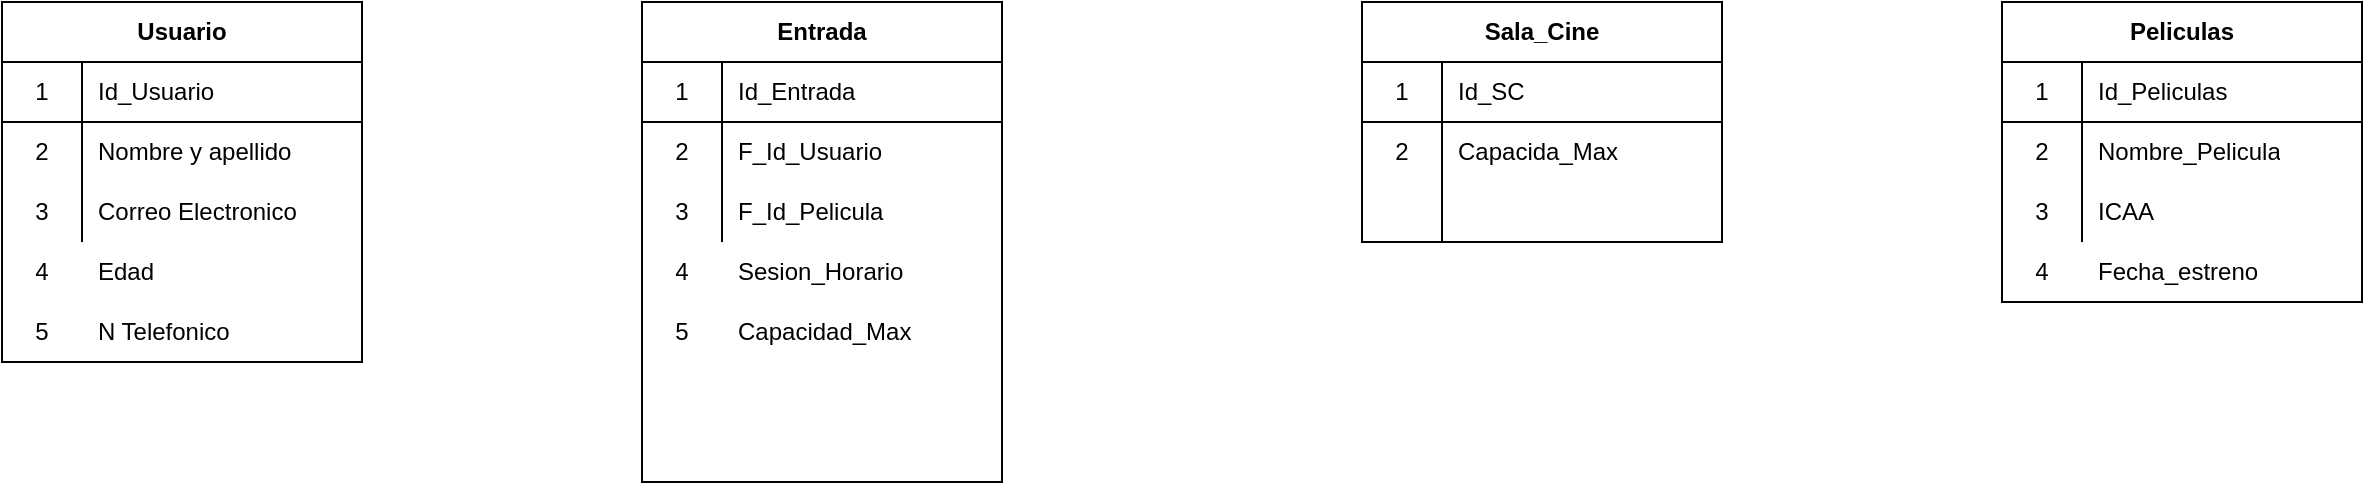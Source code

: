 <mxfile version="14.2.6" type="github">
  <diagram id="C5RBs43oDa-KdzZeNtuy" name="Page-1">
    <mxGraphModel dx="2249" dy="791" grid="1" gridSize="10" guides="1" tooltips="1" connect="1" arrows="1" fold="1" page="1" pageScale="1" pageWidth="827" pageHeight="1169" math="0" shadow="0">
      <root>
        <mxCell id="WIyWlLk6GJQsqaUBKTNV-0" />
        <mxCell id="WIyWlLk6GJQsqaUBKTNV-1" parent="WIyWlLk6GJQsqaUBKTNV-0" />
        <mxCell id="OkiWoQopOx5-v4XApyoQ-30" value="" style="group" vertex="1" connectable="0" parent="WIyWlLk6GJQsqaUBKTNV-1">
          <mxGeometry x="400" y="120" width="180" height="150" as="geometry" />
        </mxCell>
        <mxCell id="OkiWoQopOx5-v4XApyoQ-18" value="&lt;div&gt;Peliculas&lt;/div&gt;" style="shape=table;html=1;whiteSpace=wrap;startSize=30;container=1;collapsible=0;childLayout=tableLayout;fixedRows=1;rowLines=0;fontStyle=1;align=center;" vertex="1" parent="OkiWoQopOx5-v4XApyoQ-30">
          <mxGeometry width="180" height="150" as="geometry" />
        </mxCell>
        <mxCell id="OkiWoQopOx5-v4XApyoQ-19" value="" style="shape=partialRectangle;html=1;whiteSpace=wrap;collapsible=0;dropTarget=0;pointerEvents=0;fillColor=none;top=0;left=0;bottom=1;right=0;points=[[0,0.5],[1,0.5]];portConstraint=eastwest;" vertex="1" parent="OkiWoQopOx5-v4XApyoQ-18">
          <mxGeometry y="30" width="180" height="30" as="geometry" />
        </mxCell>
        <mxCell id="OkiWoQopOx5-v4XApyoQ-20" value="1" style="shape=partialRectangle;html=1;whiteSpace=wrap;connectable=0;fillColor=none;top=0;left=0;bottom=0;right=0;overflow=hidden;" vertex="1" parent="OkiWoQopOx5-v4XApyoQ-19">
          <mxGeometry width="40" height="30" as="geometry" />
        </mxCell>
        <mxCell id="OkiWoQopOx5-v4XApyoQ-21" value="&lt;div&gt;Id_Peliculas&lt;/div&gt;" style="shape=partialRectangle;html=1;whiteSpace=wrap;connectable=0;fillColor=none;top=0;left=0;bottom=0;right=0;align=left;spacingLeft=6;overflow=hidden;" vertex="1" parent="OkiWoQopOx5-v4XApyoQ-19">
          <mxGeometry x="40" width="140" height="30" as="geometry" />
        </mxCell>
        <mxCell id="OkiWoQopOx5-v4XApyoQ-22" value="" style="shape=partialRectangle;html=1;whiteSpace=wrap;collapsible=0;dropTarget=0;pointerEvents=0;fillColor=none;top=0;left=0;bottom=0;right=0;points=[[0,0.5],[1,0.5]];portConstraint=eastwest;" vertex="1" parent="OkiWoQopOx5-v4XApyoQ-18">
          <mxGeometry y="60" width="180" height="30" as="geometry" />
        </mxCell>
        <mxCell id="OkiWoQopOx5-v4XApyoQ-23" value="2" style="shape=partialRectangle;html=1;whiteSpace=wrap;connectable=0;fillColor=none;top=0;left=0;bottom=0;right=0;overflow=hidden;" vertex="1" parent="OkiWoQopOx5-v4XApyoQ-22">
          <mxGeometry width="40" height="30" as="geometry" />
        </mxCell>
        <mxCell id="OkiWoQopOx5-v4XApyoQ-24" value="Nombre_Pelicula" style="shape=partialRectangle;html=1;whiteSpace=wrap;connectable=0;fillColor=none;top=0;left=0;bottom=0;right=0;align=left;spacingLeft=6;overflow=hidden;" vertex="1" parent="OkiWoQopOx5-v4XApyoQ-22">
          <mxGeometry x="40" width="140" height="30" as="geometry" />
        </mxCell>
        <mxCell id="OkiWoQopOx5-v4XApyoQ-25" value="" style="shape=partialRectangle;html=1;whiteSpace=wrap;collapsible=0;dropTarget=0;pointerEvents=0;fillColor=none;top=0;left=0;bottom=0;right=0;points=[[0,0.5],[1,0.5]];portConstraint=eastwest;" vertex="1" parent="OkiWoQopOx5-v4XApyoQ-18">
          <mxGeometry y="90" width="180" height="30" as="geometry" />
        </mxCell>
        <mxCell id="OkiWoQopOx5-v4XApyoQ-26" value="3" style="shape=partialRectangle;html=1;whiteSpace=wrap;connectable=0;fillColor=none;top=0;left=0;bottom=0;right=0;overflow=hidden;" vertex="1" parent="OkiWoQopOx5-v4XApyoQ-25">
          <mxGeometry width="40" height="30" as="geometry" />
        </mxCell>
        <mxCell id="OkiWoQopOx5-v4XApyoQ-27" value="&lt;div&gt;ICAA &lt;br&gt;&lt;/div&gt;" style="shape=partialRectangle;html=1;whiteSpace=wrap;connectable=0;fillColor=none;top=0;left=0;bottom=0;right=0;align=left;spacingLeft=6;overflow=hidden;" vertex="1" parent="OkiWoQopOx5-v4XApyoQ-25">
          <mxGeometry x="40" width="140" height="30" as="geometry" />
        </mxCell>
        <mxCell id="OkiWoQopOx5-v4XApyoQ-28" value="&lt;div&gt;4&lt;/div&gt;" style="shape=partialRectangle;html=1;whiteSpace=wrap;connectable=0;fillColor=none;top=0;left=0;bottom=0;right=0;overflow=hidden;" vertex="1" parent="OkiWoQopOx5-v4XApyoQ-30">
          <mxGeometry y="120" width="40" height="30" as="geometry" />
        </mxCell>
        <mxCell id="OkiWoQopOx5-v4XApyoQ-29" value="Fecha_estreno" style="shape=partialRectangle;html=1;whiteSpace=wrap;connectable=0;fillColor=none;top=0;left=0;bottom=0;right=0;align=left;spacingLeft=6;overflow=hidden;" vertex="1" parent="OkiWoQopOx5-v4XApyoQ-30">
          <mxGeometry x="40" y="120" width="140" height="30" as="geometry" />
        </mxCell>
        <mxCell id="OkiWoQopOx5-v4XApyoQ-31" value="" style="group" vertex="1" connectable="0" parent="WIyWlLk6GJQsqaUBKTNV-1">
          <mxGeometry x="-600" y="120" width="180" height="200" as="geometry" />
        </mxCell>
        <mxCell id="OkiWoQopOx5-v4XApyoQ-17" value="" style="group" vertex="1" connectable="0" parent="OkiWoQopOx5-v4XApyoQ-31">
          <mxGeometry width="180" height="200" as="geometry" />
        </mxCell>
        <mxCell id="OkiWoQopOx5-v4XApyoQ-10" value="&lt;div&gt;4&lt;/div&gt;" style="shape=partialRectangle;html=1;whiteSpace=wrap;connectable=0;fillColor=none;top=0;left=0;bottom=0;right=0;overflow=hidden;" vertex="1" parent="OkiWoQopOx5-v4XApyoQ-17">
          <mxGeometry y="120" width="40" height="30" as="geometry" />
        </mxCell>
        <mxCell id="OkiWoQopOx5-v4XApyoQ-11" value="&lt;div&gt;Edad&lt;/div&gt;" style="shape=partialRectangle;html=1;whiteSpace=wrap;connectable=0;fillColor=none;top=0;left=0;bottom=0;right=0;align=left;spacingLeft=6;overflow=hidden;" vertex="1" parent="OkiWoQopOx5-v4XApyoQ-17">
          <mxGeometry x="40" y="120" width="140" height="30" as="geometry" />
        </mxCell>
        <mxCell id="OkiWoQopOx5-v4XApyoQ-15" value="&lt;div&gt;5&lt;/div&gt;" style="shape=partialRectangle;html=1;whiteSpace=wrap;connectable=0;fillColor=none;top=0;left=0;bottom=0;right=0;overflow=hidden;" vertex="1" parent="OkiWoQopOx5-v4XApyoQ-17">
          <mxGeometry y="150" width="40" height="30" as="geometry" />
        </mxCell>
        <mxCell id="OkiWoQopOx5-v4XApyoQ-16" value="N Telefonico" style="shape=partialRectangle;html=1;whiteSpace=wrap;connectable=0;fillColor=none;top=0;left=0;bottom=0;right=0;align=left;spacingLeft=6;overflow=hidden;" vertex="1" parent="OkiWoQopOx5-v4XApyoQ-17">
          <mxGeometry x="40" y="150" width="140" height="30" as="geometry" />
        </mxCell>
        <mxCell id="OkiWoQopOx5-v4XApyoQ-0" value="&lt;div&gt;Usuario&lt;/div&gt;" style="shape=table;html=1;whiteSpace=wrap;startSize=30;container=1;collapsible=0;childLayout=tableLayout;fixedRows=1;rowLines=0;fontStyle=1;align=center;" vertex="1" parent="OkiWoQopOx5-v4XApyoQ-31">
          <mxGeometry width="180" height="180" as="geometry" />
        </mxCell>
        <mxCell id="OkiWoQopOx5-v4XApyoQ-1" value="" style="shape=partialRectangle;html=1;whiteSpace=wrap;collapsible=0;dropTarget=0;pointerEvents=0;fillColor=none;top=0;left=0;bottom=1;right=0;points=[[0,0.5],[1,0.5]];portConstraint=eastwest;" vertex="1" parent="OkiWoQopOx5-v4XApyoQ-0">
          <mxGeometry y="30" width="180" height="30" as="geometry" />
        </mxCell>
        <mxCell id="OkiWoQopOx5-v4XApyoQ-2" value="1" style="shape=partialRectangle;html=1;whiteSpace=wrap;connectable=0;fillColor=none;top=0;left=0;bottom=0;right=0;overflow=hidden;" vertex="1" parent="OkiWoQopOx5-v4XApyoQ-1">
          <mxGeometry width="40" height="30" as="geometry" />
        </mxCell>
        <mxCell id="OkiWoQopOx5-v4XApyoQ-3" value="Id_Usuario" style="shape=partialRectangle;html=1;whiteSpace=wrap;connectable=0;fillColor=none;top=0;left=0;bottom=0;right=0;align=left;spacingLeft=6;overflow=hidden;" vertex="1" parent="OkiWoQopOx5-v4XApyoQ-1">
          <mxGeometry x="40" width="140" height="30" as="geometry" />
        </mxCell>
        <mxCell id="OkiWoQopOx5-v4XApyoQ-4" value="" style="shape=partialRectangle;html=1;whiteSpace=wrap;collapsible=0;dropTarget=0;pointerEvents=0;fillColor=none;top=0;left=0;bottom=0;right=0;points=[[0,0.5],[1,0.5]];portConstraint=eastwest;" vertex="1" parent="OkiWoQopOx5-v4XApyoQ-0">
          <mxGeometry y="60" width="180" height="30" as="geometry" />
        </mxCell>
        <mxCell id="OkiWoQopOx5-v4XApyoQ-5" value="2" style="shape=partialRectangle;html=1;whiteSpace=wrap;connectable=0;fillColor=none;top=0;left=0;bottom=0;right=0;overflow=hidden;" vertex="1" parent="OkiWoQopOx5-v4XApyoQ-4">
          <mxGeometry width="40" height="30" as="geometry" />
        </mxCell>
        <mxCell id="OkiWoQopOx5-v4XApyoQ-6" value="&lt;div&gt;Nombre y apellido&lt;br&gt;&lt;/div&gt;" style="shape=partialRectangle;html=1;whiteSpace=wrap;connectable=0;fillColor=none;top=0;left=0;bottom=0;right=0;align=left;spacingLeft=6;overflow=hidden;" vertex="1" parent="OkiWoQopOx5-v4XApyoQ-4">
          <mxGeometry x="40" width="140" height="30" as="geometry" />
        </mxCell>
        <mxCell id="OkiWoQopOx5-v4XApyoQ-7" value="" style="shape=partialRectangle;html=1;whiteSpace=wrap;collapsible=0;dropTarget=0;pointerEvents=0;fillColor=none;top=0;left=0;bottom=0;right=0;points=[[0,0.5],[1,0.5]];portConstraint=eastwest;" vertex="1" parent="OkiWoQopOx5-v4XApyoQ-0">
          <mxGeometry y="90" width="180" height="30" as="geometry" />
        </mxCell>
        <mxCell id="OkiWoQopOx5-v4XApyoQ-8" value="3" style="shape=partialRectangle;html=1;whiteSpace=wrap;connectable=0;fillColor=none;top=0;left=0;bottom=0;right=0;overflow=hidden;" vertex="1" parent="OkiWoQopOx5-v4XApyoQ-7">
          <mxGeometry width="40" height="30" as="geometry" />
        </mxCell>
        <mxCell id="OkiWoQopOx5-v4XApyoQ-9" value="&lt;div&gt;Correo Electronico&lt;/div&gt;" style="shape=partialRectangle;html=1;whiteSpace=wrap;connectable=0;fillColor=none;top=0;left=0;bottom=0;right=0;align=left;spacingLeft=6;overflow=hidden;" vertex="1" parent="OkiWoQopOx5-v4XApyoQ-7">
          <mxGeometry x="40" width="140" height="30" as="geometry" />
        </mxCell>
        <mxCell id="OkiWoQopOx5-v4XApyoQ-32" value="&lt;div&gt;Entrada&lt;/div&gt;" style="shape=table;html=1;whiteSpace=wrap;startSize=30;container=1;collapsible=0;childLayout=tableLayout;fixedRows=1;rowLines=0;fontStyle=1;align=center;" vertex="1" parent="WIyWlLk6GJQsqaUBKTNV-1">
          <mxGeometry x="-280" y="120" width="180" height="240" as="geometry" />
        </mxCell>
        <mxCell id="OkiWoQopOx5-v4XApyoQ-33" value="" style="shape=partialRectangle;html=1;whiteSpace=wrap;collapsible=0;dropTarget=0;pointerEvents=0;fillColor=none;top=0;left=0;bottom=1;right=0;points=[[0,0.5],[1,0.5]];portConstraint=eastwest;" vertex="1" parent="OkiWoQopOx5-v4XApyoQ-32">
          <mxGeometry y="30" width="180" height="30" as="geometry" />
        </mxCell>
        <mxCell id="OkiWoQopOx5-v4XApyoQ-34" value="1" style="shape=partialRectangle;html=1;whiteSpace=wrap;connectable=0;fillColor=none;top=0;left=0;bottom=0;right=0;overflow=hidden;" vertex="1" parent="OkiWoQopOx5-v4XApyoQ-33">
          <mxGeometry width="40" height="30" as="geometry" />
        </mxCell>
        <mxCell id="OkiWoQopOx5-v4XApyoQ-35" value="Id_Entrada" style="shape=partialRectangle;html=1;whiteSpace=wrap;connectable=0;fillColor=none;top=0;left=0;bottom=0;right=0;align=left;spacingLeft=6;overflow=hidden;" vertex="1" parent="OkiWoQopOx5-v4XApyoQ-33">
          <mxGeometry x="40" width="140" height="30" as="geometry" />
        </mxCell>
        <mxCell id="OkiWoQopOx5-v4XApyoQ-36" value="" style="shape=partialRectangle;html=1;whiteSpace=wrap;collapsible=0;dropTarget=0;pointerEvents=0;fillColor=none;top=0;left=0;bottom=0;right=0;points=[[0,0.5],[1,0.5]];portConstraint=eastwest;" vertex="1" parent="OkiWoQopOx5-v4XApyoQ-32">
          <mxGeometry y="60" width="180" height="30" as="geometry" />
        </mxCell>
        <mxCell id="OkiWoQopOx5-v4XApyoQ-37" value="2" style="shape=partialRectangle;html=1;whiteSpace=wrap;connectable=0;fillColor=none;top=0;left=0;bottom=0;right=0;overflow=hidden;" vertex="1" parent="OkiWoQopOx5-v4XApyoQ-36">
          <mxGeometry width="40" height="30" as="geometry" />
        </mxCell>
        <mxCell id="OkiWoQopOx5-v4XApyoQ-38" value="F_Id_Usuario" style="shape=partialRectangle;html=1;whiteSpace=wrap;connectable=0;fillColor=none;top=0;left=0;bottom=0;right=0;align=left;spacingLeft=6;overflow=hidden;" vertex="1" parent="OkiWoQopOx5-v4XApyoQ-36">
          <mxGeometry x="40" width="140" height="30" as="geometry" />
        </mxCell>
        <mxCell id="OkiWoQopOx5-v4XApyoQ-39" value="" style="shape=partialRectangle;html=1;whiteSpace=wrap;collapsible=0;dropTarget=0;pointerEvents=0;fillColor=none;top=0;left=0;bottom=0;right=0;points=[[0,0.5],[1,0.5]];portConstraint=eastwest;" vertex="1" parent="OkiWoQopOx5-v4XApyoQ-32">
          <mxGeometry y="90" width="180" height="30" as="geometry" />
        </mxCell>
        <mxCell id="OkiWoQopOx5-v4XApyoQ-40" value="3" style="shape=partialRectangle;html=1;whiteSpace=wrap;connectable=0;fillColor=none;top=0;left=0;bottom=0;right=0;overflow=hidden;" vertex="1" parent="OkiWoQopOx5-v4XApyoQ-39">
          <mxGeometry width="40" height="30" as="geometry" />
        </mxCell>
        <mxCell id="OkiWoQopOx5-v4XApyoQ-41" value="F_Id_Pelicula" style="shape=partialRectangle;html=1;whiteSpace=wrap;connectable=0;fillColor=none;top=0;left=0;bottom=0;right=0;align=left;spacingLeft=6;overflow=hidden;" vertex="1" parent="OkiWoQopOx5-v4XApyoQ-39">
          <mxGeometry x="40" width="140" height="30" as="geometry" />
        </mxCell>
        <mxCell id="OkiWoQopOx5-v4XApyoQ-44" value="Sala_Cine" style="shape=table;html=1;whiteSpace=wrap;startSize=30;container=1;collapsible=0;childLayout=tableLayout;fixedRows=1;rowLines=0;fontStyle=1;align=center;" vertex="1" parent="WIyWlLk6GJQsqaUBKTNV-1">
          <mxGeometry x="80" y="120" width="180" height="120" as="geometry" />
        </mxCell>
        <mxCell id="OkiWoQopOx5-v4XApyoQ-45" value="" style="shape=partialRectangle;html=1;whiteSpace=wrap;collapsible=0;dropTarget=0;pointerEvents=0;fillColor=none;top=0;left=0;bottom=1;right=0;points=[[0,0.5],[1,0.5]];portConstraint=eastwest;" vertex="1" parent="OkiWoQopOx5-v4XApyoQ-44">
          <mxGeometry y="30" width="180" height="30" as="geometry" />
        </mxCell>
        <mxCell id="OkiWoQopOx5-v4XApyoQ-46" value="1" style="shape=partialRectangle;html=1;whiteSpace=wrap;connectable=0;fillColor=none;top=0;left=0;bottom=0;right=0;overflow=hidden;" vertex="1" parent="OkiWoQopOx5-v4XApyoQ-45">
          <mxGeometry width="40" height="30" as="geometry" />
        </mxCell>
        <mxCell id="OkiWoQopOx5-v4XApyoQ-47" value="Id_SC" style="shape=partialRectangle;html=1;whiteSpace=wrap;connectable=0;fillColor=none;top=0;left=0;bottom=0;right=0;align=left;spacingLeft=6;overflow=hidden;" vertex="1" parent="OkiWoQopOx5-v4XApyoQ-45">
          <mxGeometry x="40" width="140" height="30" as="geometry" />
        </mxCell>
        <mxCell id="OkiWoQopOx5-v4XApyoQ-48" value="" style="shape=partialRectangle;html=1;whiteSpace=wrap;collapsible=0;dropTarget=0;pointerEvents=0;fillColor=none;top=0;left=0;bottom=0;right=0;points=[[0,0.5],[1,0.5]];portConstraint=eastwest;" vertex="1" parent="OkiWoQopOx5-v4XApyoQ-44">
          <mxGeometry y="60" width="180" height="30" as="geometry" />
        </mxCell>
        <mxCell id="OkiWoQopOx5-v4XApyoQ-49" value="2" style="shape=partialRectangle;html=1;whiteSpace=wrap;connectable=0;fillColor=none;top=0;left=0;bottom=0;right=0;overflow=hidden;" vertex="1" parent="OkiWoQopOx5-v4XApyoQ-48">
          <mxGeometry width="40" height="30" as="geometry" />
        </mxCell>
        <mxCell id="OkiWoQopOx5-v4XApyoQ-50" value="&lt;div&gt;Capacida_Max&lt;/div&gt;" style="shape=partialRectangle;html=1;whiteSpace=wrap;connectable=0;fillColor=none;top=0;left=0;bottom=0;right=0;align=left;spacingLeft=6;overflow=hidden;" vertex="1" parent="OkiWoQopOx5-v4XApyoQ-48">
          <mxGeometry x="40" width="140" height="30" as="geometry" />
        </mxCell>
        <mxCell id="OkiWoQopOx5-v4XApyoQ-51" value="" style="shape=partialRectangle;html=1;whiteSpace=wrap;collapsible=0;dropTarget=0;pointerEvents=0;fillColor=none;top=0;left=0;bottom=0;right=0;points=[[0,0.5],[1,0.5]];portConstraint=eastwest;" vertex="1" parent="OkiWoQopOx5-v4XApyoQ-44">
          <mxGeometry y="90" width="180" height="30" as="geometry" />
        </mxCell>
        <mxCell id="OkiWoQopOx5-v4XApyoQ-52" value="" style="shape=partialRectangle;html=1;whiteSpace=wrap;connectable=0;fillColor=none;top=0;left=0;bottom=0;right=0;overflow=hidden;" vertex="1" parent="OkiWoQopOx5-v4XApyoQ-51">
          <mxGeometry width="40" height="30" as="geometry" />
        </mxCell>
        <mxCell id="OkiWoQopOx5-v4XApyoQ-53" value="" style="shape=partialRectangle;html=1;whiteSpace=wrap;connectable=0;fillColor=none;top=0;left=0;bottom=0;right=0;align=left;spacingLeft=6;overflow=hidden;" vertex="1" parent="OkiWoQopOx5-v4XApyoQ-51">
          <mxGeometry x="40" width="140" height="30" as="geometry" />
        </mxCell>
        <mxCell id="OkiWoQopOx5-v4XApyoQ-54" value="4" style="shape=partialRectangle;html=1;whiteSpace=wrap;connectable=0;fillColor=none;top=0;left=0;bottom=0;right=0;overflow=hidden;" vertex="1" parent="WIyWlLk6GJQsqaUBKTNV-1">
          <mxGeometry x="-280" y="240" width="40" height="30" as="geometry" />
        </mxCell>
        <mxCell id="OkiWoQopOx5-v4XApyoQ-55" value="Sesion_Horario" style="shape=partialRectangle;html=1;whiteSpace=wrap;connectable=0;fillColor=none;top=0;left=0;bottom=0;right=0;align=left;spacingLeft=6;overflow=hidden;" vertex="1" parent="WIyWlLk6GJQsqaUBKTNV-1">
          <mxGeometry x="-240" y="240" width="140" height="30" as="geometry" />
        </mxCell>
        <mxCell id="OkiWoQopOx5-v4XApyoQ-56" value="5" style="shape=partialRectangle;html=1;whiteSpace=wrap;connectable=0;fillColor=none;top=0;left=0;bottom=0;right=0;overflow=hidden;" vertex="1" parent="WIyWlLk6GJQsqaUBKTNV-1">
          <mxGeometry x="-280" y="270" width="40" height="30" as="geometry" />
        </mxCell>
        <mxCell id="OkiWoQopOx5-v4XApyoQ-57" value="Capacidad_Max" style="shape=partialRectangle;html=1;whiteSpace=wrap;connectable=0;fillColor=none;top=0;left=0;bottom=0;right=0;align=left;spacingLeft=6;overflow=hidden;" vertex="1" parent="WIyWlLk6GJQsqaUBKTNV-1">
          <mxGeometry x="-240" y="270" width="140" height="30" as="geometry" />
        </mxCell>
      </root>
    </mxGraphModel>
  </diagram>
</mxfile>
